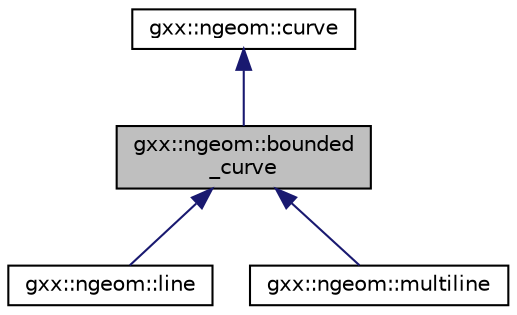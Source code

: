 digraph "gxx::ngeom::bounded_curve"
{
  edge [fontname="Helvetica",fontsize="10",labelfontname="Helvetica",labelfontsize="10"];
  node [fontname="Helvetica",fontsize="10",shape=record];
  Node1 [label="gxx::ngeom::bounded\l_curve",height=0.2,width=0.4,color="black", fillcolor="grey75", style="filled", fontcolor="black"];
  Node2 -> Node1 [dir="back",color="midnightblue",fontsize="10",style="solid"];
  Node2 [label="gxx::ngeom::curve",height=0.2,width=0.4,color="black", fillcolor="white", style="filled",URL="$classgxx_1_1ngeom_1_1curve.html"];
  Node1 -> Node3 [dir="back",color="midnightblue",fontsize="10",style="solid"];
  Node3 [label="gxx::ngeom::line",height=0.2,width=0.4,color="black", fillcolor="white", style="filled",URL="$classgxx_1_1ngeom_1_1line.html"];
  Node1 -> Node4 [dir="back",color="midnightblue",fontsize="10",style="solid"];
  Node4 [label="gxx::ngeom::multiline",height=0.2,width=0.4,color="black", fillcolor="white", style="filled",URL="$classgxx_1_1ngeom_1_1multiline.html"];
}
